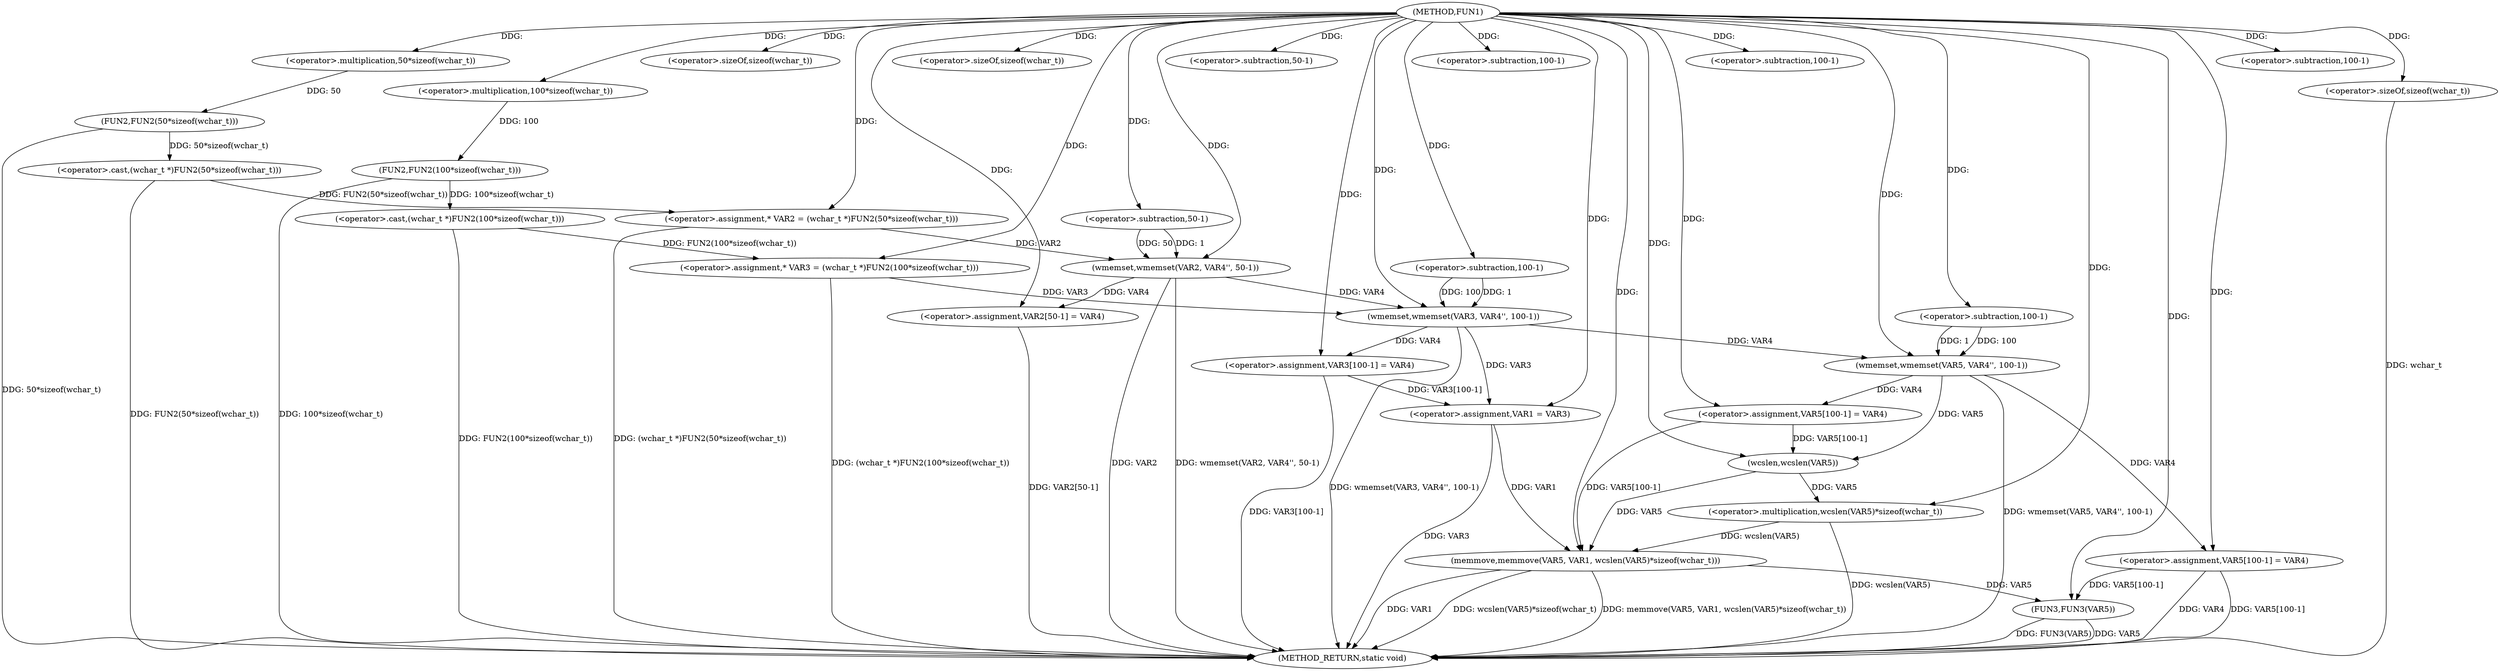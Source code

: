 digraph FUN1 {  
"1000100" [label = "(METHOD,FUN1)" ]
"1000184" [label = "(METHOD_RETURN,static void)" ]
"1000104" [label = "(<operator>.assignment,* VAR2 = (wchar_t *)FUN2(50*sizeof(wchar_t)))" ]
"1000106" [label = "(<operator>.cast,(wchar_t *)FUN2(50*sizeof(wchar_t)))" ]
"1000108" [label = "(FUN2,FUN2(50*sizeof(wchar_t)))" ]
"1000109" [label = "(<operator>.multiplication,50*sizeof(wchar_t))" ]
"1000111" [label = "(<operator>.sizeOf,sizeof(wchar_t))" ]
"1000114" [label = "(<operator>.assignment,* VAR3 = (wchar_t *)FUN2(100*sizeof(wchar_t)))" ]
"1000116" [label = "(<operator>.cast,(wchar_t *)FUN2(100*sizeof(wchar_t)))" ]
"1000118" [label = "(FUN2,FUN2(100*sizeof(wchar_t)))" ]
"1000119" [label = "(<operator>.multiplication,100*sizeof(wchar_t))" ]
"1000121" [label = "(<operator>.sizeOf,sizeof(wchar_t))" ]
"1000123" [label = "(wmemset,wmemset(VAR2, VAR4'', 50-1))" ]
"1000126" [label = "(<operator>.subtraction,50-1)" ]
"1000129" [label = "(<operator>.assignment,VAR2[50-1] = VAR4)" ]
"1000132" [label = "(<operator>.subtraction,50-1)" ]
"1000136" [label = "(wmemset,wmemset(VAR3, VAR4'', 100-1))" ]
"1000139" [label = "(<operator>.subtraction,100-1)" ]
"1000142" [label = "(<operator>.assignment,VAR3[100-1] = VAR4)" ]
"1000145" [label = "(<operator>.subtraction,100-1)" ]
"1000149" [label = "(<operator>.assignment,VAR1 = VAR3)" ]
"1000154" [label = "(wmemset,wmemset(VAR5, VAR4'', 100-1))" ]
"1000157" [label = "(<operator>.subtraction,100-1)" ]
"1000160" [label = "(<operator>.assignment,VAR5[100-1] = VAR4)" ]
"1000163" [label = "(<operator>.subtraction,100-1)" ]
"1000167" [label = "(memmove,memmove(VAR5, VAR1, wcslen(VAR5)*sizeof(wchar_t)))" ]
"1000170" [label = "(<operator>.multiplication,wcslen(VAR5)*sizeof(wchar_t))" ]
"1000171" [label = "(wcslen,wcslen(VAR5))" ]
"1000173" [label = "(<operator>.sizeOf,sizeof(wchar_t))" ]
"1000175" [label = "(<operator>.assignment,VAR5[100-1] = VAR4)" ]
"1000178" [label = "(<operator>.subtraction,100-1)" ]
"1000182" [label = "(FUN3,FUN3(VAR5))" ]
  "1000129" -> "1000184"  [ label = "DDG: VAR2[50-1]"] 
  "1000106" -> "1000184"  [ label = "DDG: FUN2(50*sizeof(wchar_t))"] 
  "1000149" -> "1000184"  [ label = "DDG: VAR3"] 
  "1000167" -> "1000184"  [ label = "DDG: VAR1"] 
  "1000175" -> "1000184"  [ label = "DDG: VAR4"] 
  "1000116" -> "1000184"  [ label = "DDG: FUN2(100*sizeof(wchar_t))"] 
  "1000154" -> "1000184"  [ label = "DDG: wmemset(VAR5, VAR4'', 100-1)"] 
  "1000167" -> "1000184"  [ label = "DDG: wcslen(VAR5)*sizeof(wchar_t)"] 
  "1000118" -> "1000184"  [ label = "DDG: 100*sizeof(wchar_t)"] 
  "1000123" -> "1000184"  [ label = "DDG: VAR2"] 
  "1000182" -> "1000184"  [ label = "DDG: FUN3(VAR5)"] 
  "1000123" -> "1000184"  [ label = "DDG: wmemset(VAR2, VAR4'', 50-1)"] 
  "1000167" -> "1000184"  [ label = "DDG: memmove(VAR5, VAR1, wcslen(VAR5)*sizeof(wchar_t))"] 
  "1000175" -> "1000184"  [ label = "DDG: VAR5[100-1]"] 
  "1000142" -> "1000184"  [ label = "DDG: VAR3[100-1]"] 
  "1000136" -> "1000184"  [ label = "DDG: wmemset(VAR3, VAR4'', 100-1)"] 
  "1000170" -> "1000184"  [ label = "DDG: wcslen(VAR5)"] 
  "1000114" -> "1000184"  [ label = "DDG: (wchar_t *)FUN2(100*sizeof(wchar_t))"] 
  "1000182" -> "1000184"  [ label = "DDG: VAR5"] 
  "1000173" -> "1000184"  [ label = "DDG: wchar_t"] 
  "1000104" -> "1000184"  [ label = "DDG: (wchar_t *)FUN2(50*sizeof(wchar_t))"] 
  "1000108" -> "1000184"  [ label = "DDG: 50*sizeof(wchar_t)"] 
  "1000106" -> "1000104"  [ label = "DDG: FUN2(50*sizeof(wchar_t))"] 
  "1000100" -> "1000104"  [ label = "DDG: "] 
  "1000108" -> "1000106"  [ label = "DDG: 50*sizeof(wchar_t)"] 
  "1000109" -> "1000108"  [ label = "DDG: 50"] 
  "1000100" -> "1000109"  [ label = "DDG: "] 
  "1000100" -> "1000111"  [ label = "DDG: "] 
  "1000116" -> "1000114"  [ label = "DDG: FUN2(100*sizeof(wchar_t))"] 
  "1000100" -> "1000114"  [ label = "DDG: "] 
  "1000118" -> "1000116"  [ label = "DDG: 100*sizeof(wchar_t)"] 
  "1000119" -> "1000118"  [ label = "DDG: 100"] 
  "1000100" -> "1000119"  [ label = "DDG: "] 
  "1000100" -> "1000121"  [ label = "DDG: "] 
  "1000104" -> "1000123"  [ label = "DDG: VAR2"] 
  "1000100" -> "1000123"  [ label = "DDG: "] 
  "1000126" -> "1000123"  [ label = "DDG: 50"] 
  "1000126" -> "1000123"  [ label = "DDG: 1"] 
  "1000100" -> "1000126"  [ label = "DDG: "] 
  "1000123" -> "1000129"  [ label = "DDG: VAR4"] 
  "1000100" -> "1000129"  [ label = "DDG: "] 
  "1000100" -> "1000132"  [ label = "DDG: "] 
  "1000114" -> "1000136"  [ label = "DDG: VAR3"] 
  "1000100" -> "1000136"  [ label = "DDG: "] 
  "1000123" -> "1000136"  [ label = "DDG: VAR4"] 
  "1000139" -> "1000136"  [ label = "DDG: 100"] 
  "1000139" -> "1000136"  [ label = "DDG: 1"] 
  "1000100" -> "1000139"  [ label = "DDG: "] 
  "1000136" -> "1000142"  [ label = "DDG: VAR4"] 
  "1000100" -> "1000142"  [ label = "DDG: "] 
  "1000100" -> "1000145"  [ label = "DDG: "] 
  "1000142" -> "1000149"  [ label = "DDG: VAR3[100-1]"] 
  "1000136" -> "1000149"  [ label = "DDG: VAR3"] 
  "1000100" -> "1000149"  [ label = "DDG: "] 
  "1000100" -> "1000154"  [ label = "DDG: "] 
  "1000136" -> "1000154"  [ label = "DDG: VAR4"] 
  "1000157" -> "1000154"  [ label = "DDG: 100"] 
  "1000157" -> "1000154"  [ label = "DDG: 1"] 
  "1000100" -> "1000157"  [ label = "DDG: "] 
  "1000154" -> "1000160"  [ label = "DDG: VAR4"] 
  "1000100" -> "1000160"  [ label = "DDG: "] 
  "1000100" -> "1000163"  [ label = "DDG: "] 
  "1000171" -> "1000167"  [ label = "DDG: VAR5"] 
  "1000160" -> "1000167"  [ label = "DDG: VAR5[100-1]"] 
  "1000100" -> "1000167"  [ label = "DDG: "] 
  "1000149" -> "1000167"  [ label = "DDG: VAR1"] 
  "1000170" -> "1000167"  [ label = "DDG: wcslen(VAR5)"] 
  "1000171" -> "1000170"  [ label = "DDG: VAR5"] 
  "1000154" -> "1000171"  [ label = "DDG: VAR5"] 
  "1000160" -> "1000171"  [ label = "DDG: VAR5[100-1]"] 
  "1000100" -> "1000171"  [ label = "DDG: "] 
  "1000100" -> "1000170"  [ label = "DDG: "] 
  "1000100" -> "1000173"  [ label = "DDG: "] 
  "1000100" -> "1000175"  [ label = "DDG: "] 
  "1000154" -> "1000175"  [ label = "DDG: VAR4"] 
  "1000100" -> "1000178"  [ label = "DDG: "] 
  "1000167" -> "1000182"  [ label = "DDG: VAR5"] 
  "1000175" -> "1000182"  [ label = "DDG: VAR5[100-1]"] 
  "1000100" -> "1000182"  [ label = "DDG: "] 
}

